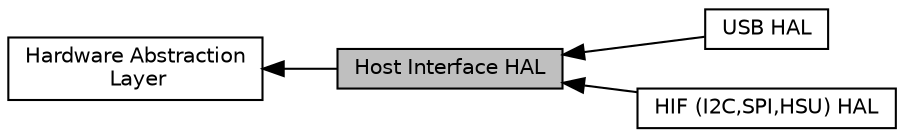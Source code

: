 digraph "Host Interface HAL"
{
  edge [fontname="Helvetica",fontsize="10",labelfontname="Helvetica",labelfontsize="10"];
  node [fontname="Helvetica",fontsize="10",shape=record];
  rankdir=LR;
  Node3 [label="USB HAL",height=0.2,width=0.4,color="black", fillcolor="white", style="filled",URL="$d3/d9e/group__phhal_hif___u_s_b.html",tooltip="The USB (HAL) APIs. "];
  Node2 [label="HIF (I2C,SPI,HSU) HAL",height=0.2,width=0.4,color="black", fillcolor="white", style="filled",URL="$d3/dad/group__phhal_hif.html",tooltip="The HOST Interface APIs. "];
  Node0 [label="Host Interface HAL",height=0.2,width=0.4,color="black", fillcolor="grey75", style="filled", fontcolor="black"];
  Node1 [label="Hardware Abstraction\l Layer",height=0.2,width=0.4,color="black", fillcolor="white", style="filled",URL="$d6/d66/group__grp__hal.html"];
  Node1->Node0 [shape=plaintext, dir="back", style="solid"];
  Node0->Node2 [shape=plaintext, dir="back", style="solid"];
  Node0->Node3 [shape=plaintext, dir="back", style="solid"];
}
